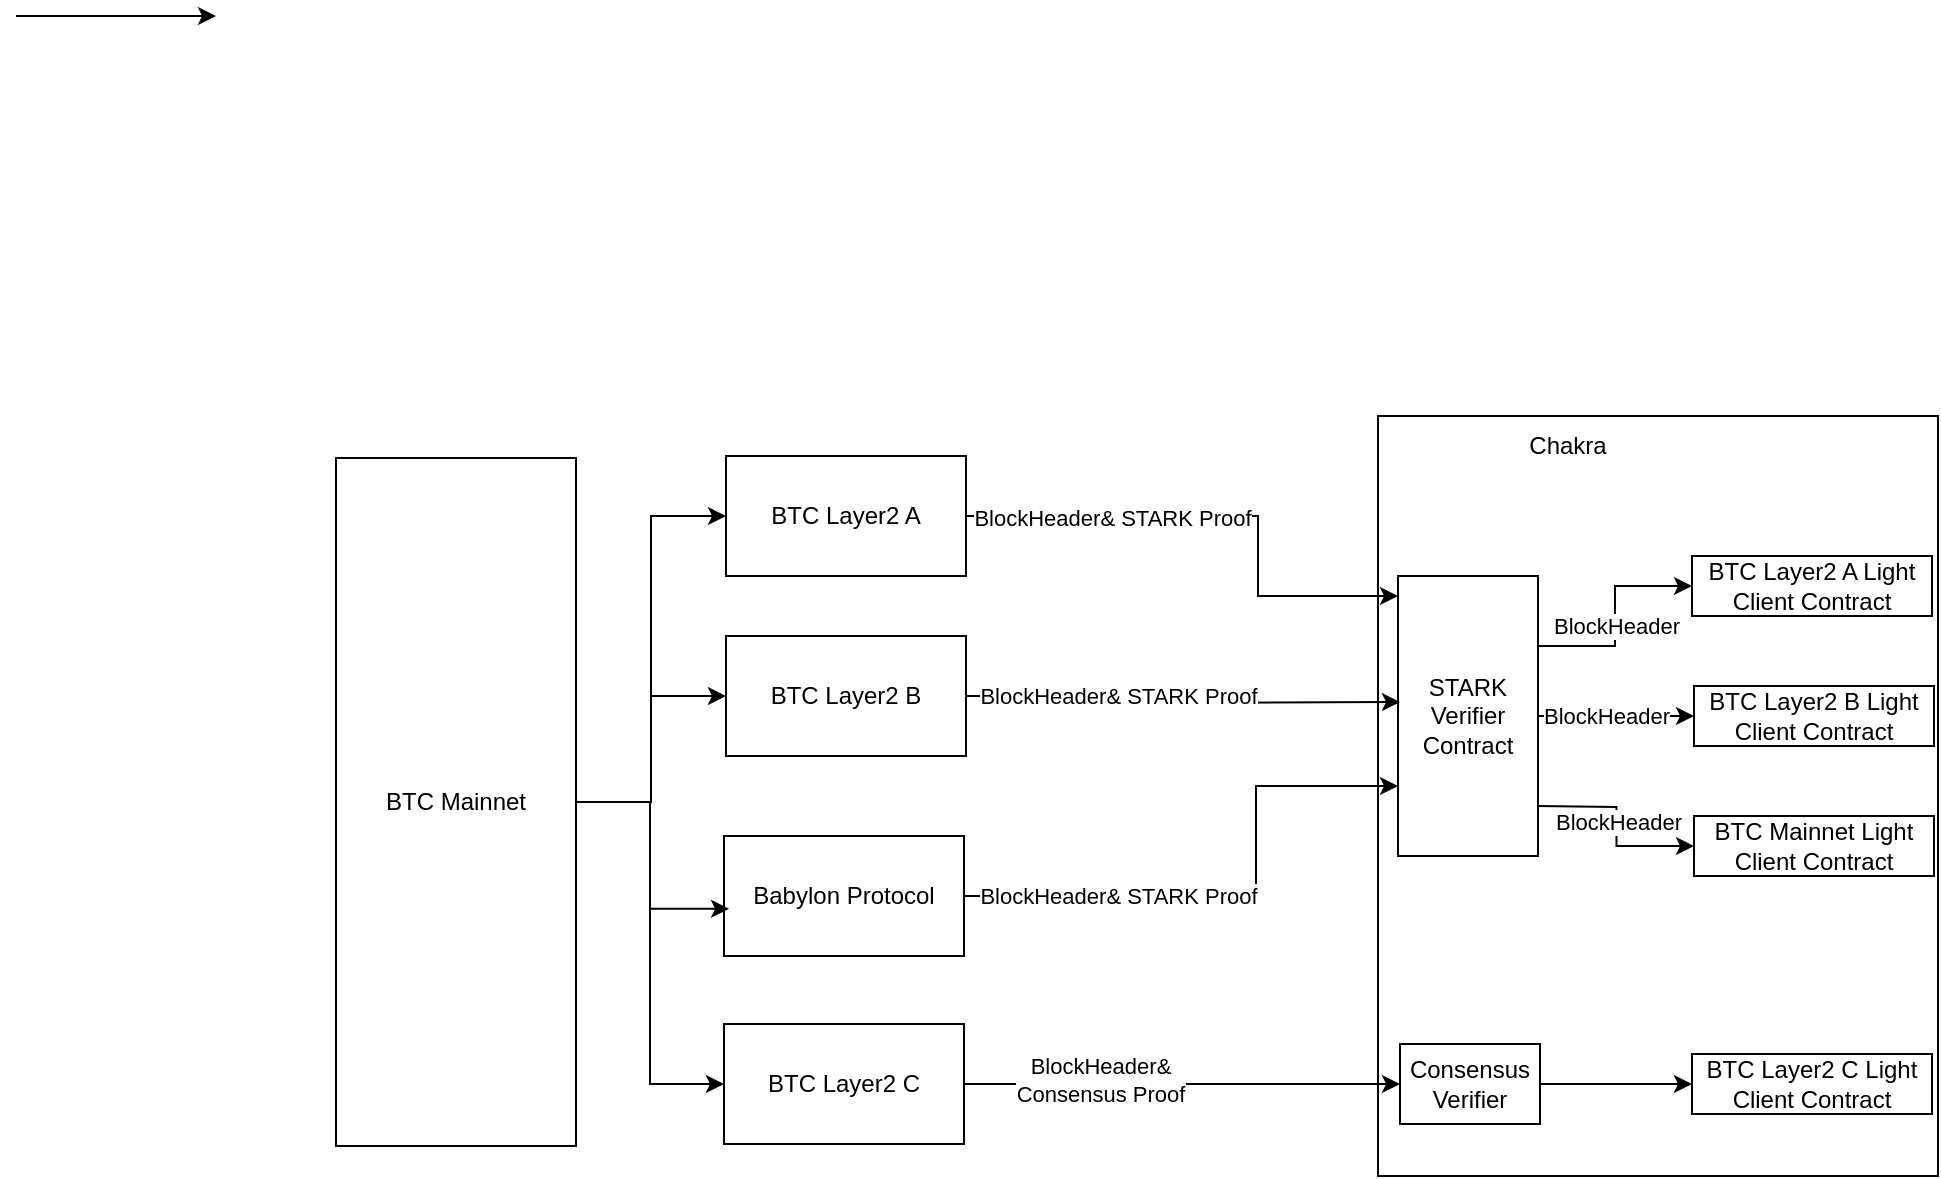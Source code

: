 <mxfile version="24.4.0" type="github">
  <diagram name="第 1 页" id="_60g1mkoigNDN3CVIJtQ">
    <mxGraphModel dx="2732" dy="790" grid="1" gridSize="10" guides="1" tooltips="1" connect="1" arrows="1" fold="1" page="1" pageScale="1" pageWidth="1169" pageHeight="827" math="0" shadow="0">
      <root>
        <mxCell id="0" />
        <mxCell id="1" parent="0" />
        <mxCell id="ekNhHtjQsuW4gUY5oizC-31" value="BTC Layer2 A" style="rounded=0;whiteSpace=wrap;html=1;" vertex="1" parent="1">
          <mxGeometry x="335" y="290" width="120" height="60" as="geometry" />
        </mxCell>
        <mxCell id="ekNhHtjQsuW4gUY5oizC-32" value="BTC Layer2 B" style="rounded=0;whiteSpace=wrap;html=1;" vertex="1" parent="1">
          <mxGeometry x="335" y="380" width="120" height="60" as="geometry" />
        </mxCell>
        <mxCell id="ekNhHtjQsuW4gUY5oizC-33" value="BTC Layer2 C" style="rounded=0;whiteSpace=wrap;html=1;" vertex="1" parent="1">
          <mxGeometry x="334" y="574" width="120" height="60" as="geometry" />
        </mxCell>
        <mxCell id="ekNhHtjQsuW4gUY5oizC-34" value="" style="rounded=0;whiteSpace=wrap;html=1;" vertex="1" parent="1">
          <mxGeometry x="661" y="270" width="280" height="380" as="geometry" />
        </mxCell>
        <mxCell id="ekNhHtjQsuW4gUY5oizC-35" value="Chakra" style="text;html=1;align=center;verticalAlign=middle;whiteSpace=wrap;rounded=0;" vertex="1" parent="1">
          <mxGeometry x="726" y="270" width="60" height="30" as="geometry" />
        </mxCell>
        <mxCell id="ekNhHtjQsuW4gUY5oizC-36" value="BTC Layer2 A Light Client Contract" style="rounded=0;whiteSpace=wrap;html=1;" vertex="1" parent="1">
          <mxGeometry x="818" y="340" width="120" height="30" as="geometry" />
        </mxCell>
        <mxCell id="ekNhHtjQsuW4gUY5oizC-37" value="BTC Layer2 B Light Client Contract" style="rounded=0;whiteSpace=wrap;html=1;" vertex="1" parent="1">
          <mxGeometry x="819" y="405" width="120" height="30" as="geometry" />
        </mxCell>
        <mxCell id="ekNhHtjQsuW4gUY5oizC-38" style="edgeStyle=orthogonalEdgeStyle;rounded=0;orthogonalLoop=1;jettySize=auto;html=1;exitX=1;exitY=0.25;exitDx=0;exitDy=0;entryX=0;entryY=0.5;entryDx=0;entryDy=0;" edge="1" parent="1" source="ekNhHtjQsuW4gUY5oizC-42" target="ekNhHtjQsuW4gUY5oizC-36">
          <mxGeometry relative="1" as="geometry" />
        </mxCell>
        <mxCell id="ekNhHtjQsuW4gUY5oizC-39" value="BlockHeader" style="edgeLabel;html=1;align=center;verticalAlign=middle;resizable=0;points=[];" vertex="1" connectable="0" parent="ekNhHtjQsuW4gUY5oizC-38">
          <mxGeometry x="-0.062" relative="1" as="geometry">
            <mxPoint y="1" as="offset" />
          </mxGeometry>
        </mxCell>
        <mxCell id="ekNhHtjQsuW4gUY5oizC-40" style="edgeStyle=orthogonalEdgeStyle;rounded=0;orthogonalLoop=1;jettySize=auto;html=1;exitX=1;exitY=0.5;exitDx=0;exitDy=0;entryX=0;entryY=0.5;entryDx=0;entryDy=0;" edge="1" parent="1" source="ekNhHtjQsuW4gUY5oizC-42" target="ekNhHtjQsuW4gUY5oizC-37">
          <mxGeometry relative="1" as="geometry" />
        </mxCell>
        <mxCell id="ekNhHtjQsuW4gUY5oizC-41" value="BlockHeader" style="edgeLabel;html=1;align=center;verticalAlign=middle;resizable=0;points=[];" vertex="1" connectable="0" parent="ekNhHtjQsuW4gUY5oizC-40">
          <mxGeometry x="-0.135" relative="1" as="geometry">
            <mxPoint as="offset" />
          </mxGeometry>
        </mxCell>
        <mxCell id="ekNhHtjQsuW4gUY5oizC-42" value="STARK&lt;br&gt;Verifier&lt;div&gt;Contract&lt;/div&gt;" style="rounded=0;whiteSpace=wrap;html=1;" vertex="1" parent="1">
          <mxGeometry x="671" y="350" width="70" height="140" as="geometry" />
        </mxCell>
        <mxCell id="ekNhHtjQsuW4gUY5oizC-43" style="edgeStyle=orthogonalEdgeStyle;rounded=0;orthogonalLoop=1;jettySize=auto;html=1;" edge="1" parent="1" source="ekNhHtjQsuW4gUY5oizC-31">
          <mxGeometry relative="1" as="geometry">
            <mxPoint x="671" y="360" as="targetPoint" />
            <Array as="points">
              <mxPoint x="601" y="320" />
              <mxPoint x="601" y="360" />
            </Array>
          </mxGeometry>
        </mxCell>
        <mxCell id="ekNhHtjQsuW4gUY5oizC-44" value="BlockHeader&amp;amp; STARK Proof" style="edgeLabel;html=1;align=center;verticalAlign=middle;resizable=0;points=[];" vertex="1" connectable="0" parent="ekNhHtjQsuW4gUY5oizC-43">
          <mxGeometry x="-0.558" y="-1" relative="1" as="geometry">
            <mxPoint x="16" as="offset" />
          </mxGeometry>
        </mxCell>
        <mxCell id="ekNhHtjQsuW4gUY5oizC-45" style="edgeStyle=orthogonalEdgeStyle;rounded=0;orthogonalLoop=1;jettySize=auto;html=1;" edge="1" parent="1" source="ekNhHtjQsuW4gUY5oizC-32">
          <mxGeometry relative="1" as="geometry">
            <mxPoint x="462" y="412.5" as="sourcePoint" />
            <mxPoint x="672" y="413" as="targetPoint" />
            <Array as="points" />
          </mxGeometry>
        </mxCell>
        <mxCell id="ekNhHtjQsuW4gUY5oizC-46" value="BlockHeader&amp;amp; STARK Proof" style="edgeLabel;html=1;align=center;verticalAlign=middle;resizable=0;points=[];" vertex="1" connectable="0" parent="1">
          <mxGeometry x="531" y="410" as="geometry" />
        </mxCell>
        <mxCell id="ekNhHtjQsuW4gUY5oizC-47" style="edgeStyle=orthogonalEdgeStyle;rounded=0;orthogonalLoop=1;jettySize=auto;html=1;entryX=0;entryY=0.5;entryDx=0;entryDy=0;" edge="1" parent="1" source="ekNhHtjQsuW4gUY5oizC-48" target="ekNhHtjQsuW4gUY5oizC-51">
          <mxGeometry relative="1" as="geometry" />
        </mxCell>
        <mxCell id="ekNhHtjQsuW4gUY5oizC-48" value="Consensus&lt;div&gt;Verifier&lt;/div&gt;" style="rounded=0;whiteSpace=wrap;html=1;" vertex="1" parent="1">
          <mxGeometry x="672" y="584" width="70" height="40" as="geometry" />
        </mxCell>
        <mxCell id="ekNhHtjQsuW4gUY5oizC-49" style="edgeStyle=orthogonalEdgeStyle;rounded=0;orthogonalLoop=1;jettySize=auto;html=1;exitX=1;exitY=0.5;exitDx=0;exitDy=0;" edge="1" parent="1" source="ekNhHtjQsuW4gUY5oizC-33" target="ekNhHtjQsuW4gUY5oizC-48">
          <mxGeometry relative="1" as="geometry" />
        </mxCell>
        <mxCell id="ekNhHtjQsuW4gUY5oizC-50" value="BlockHeader&amp;amp;&lt;div&gt;Consensus Proof&lt;/div&gt;" style="edgeLabel;html=1;align=center;verticalAlign=middle;resizable=0;points=[];" vertex="1" connectable="0" parent="ekNhHtjQsuW4gUY5oizC-49">
          <mxGeometry x="-0.377" y="2" relative="1" as="geometry">
            <mxPoint as="offset" />
          </mxGeometry>
        </mxCell>
        <mxCell id="ekNhHtjQsuW4gUY5oizC-51" value="BTC Layer2 C Light Client Contract" style="rounded=0;whiteSpace=wrap;html=1;" vertex="1" parent="1">
          <mxGeometry x="818" y="589" width="120" height="30" as="geometry" />
        </mxCell>
        <mxCell id="ekNhHtjQsuW4gUY5oizC-52" value="Babylon Protocol" style="rounded=0;whiteSpace=wrap;html=1;" vertex="1" parent="1">
          <mxGeometry x="334" y="480" width="120" height="60" as="geometry" />
        </mxCell>
        <mxCell id="ekNhHtjQsuW4gUY5oizC-53" style="edgeStyle=orthogonalEdgeStyle;rounded=0;orthogonalLoop=1;jettySize=auto;html=1;entryX=0;entryY=0.75;entryDx=0;entryDy=0;exitX=1;exitY=0.5;exitDx=0;exitDy=0;" edge="1" parent="1" target="ekNhHtjQsuW4gUY5oizC-42" source="ekNhHtjQsuW4gUY5oizC-52">
          <mxGeometry relative="1" as="geometry">
            <mxPoint x="460" y="510" as="sourcePoint" />
            <mxPoint x="670" y="480" as="targetPoint" />
            <Array as="points">
              <mxPoint x="600" y="510" />
              <mxPoint x="600" y="455" />
            </Array>
          </mxGeometry>
        </mxCell>
        <mxCell id="ekNhHtjQsuW4gUY5oizC-54" value="BlockHeader&amp;amp; STARK Proof" style="edgeLabel;html=1;align=center;verticalAlign=middle;resizable=0;points=[];" vertex="1" connectable="0" parent="1">
          <mxGeometry x="531" y="510" as="geometry" />
        </mxCell>
        <mxCell id="ekNhHtjQsuW4gUY5oizC-55" value="BTC Mainnet Light Client Contract" style="rounded=0;whiteSpace=wrap;html=1;" vertex="1" parent="1">
          <mxGeometry x="819" y="470" width="120" height="30" as="geometry" />
        </mxCell>
        <mxCell id="ekNhHtjQsuW4gUY5oizC-56" style="edgeStyle=orthogonalEdgeStyle;rounded=0;orthogonalLoop=1;jettySize=auto;html=1;exitX=1;exitY=0.25;exitDx=0;exitDy=0;entryX=0;entryY=0.5;entryDx=0;entryDy=0;" edge="1" parent="1" target="ekNhHtjQsuW4gUY5oizC-55">
          <mxGeometry relative="1" as="geometry">
            <mxPoint x="740.5" y="465" as="sourcePoint" />
            <mxPoint x="820.5" y="435" as="targetPoint" />
          </mxGeometry>
        </mxCell>
        <mxCell id="ekNhHtjQsuW4gUY5oizC-57" value="BlockHeader" style="edgeLabel;html=1;align=center;verticalAlign=middle;resizable=0;points=[];" vertex="1" connectable="0" parent="ekNhHtjQsuW4gUY5oizC-56">
          <mxGeometry x="-0.062" relative="1" as="geometry">
            <mxPoint y="1" as="offset" />
          </mxGeometry>
        </mxCell>
        <mxCell id="ekNhHtjQsuW4gUY5oizC-62" value="" style="edgeStyle=orthogonalEdgeStyle;rounded=0;orthogonalLoop=1;jettySize=auto;html=1;entryX=0;entryY=0.5;entryDx=0;entryDy=0;" edge="1" parent="1" source="ekNhHtjQsuW4gUY5oizC-58" target="ekNhHtjQsuW4gUY5oizC-31">
          <mxGeometry relative="1" as="geometry" />
        </mxCell>
        <mxCell id="ekNhHtjQsuW4gUY5oizC-63" style="edgeStyle=orthogonalEdgeStyle;rounded=0;orthogonalLoop=1;jettySize=auto;html=1;entryX=0;entryY=0.5;entryDx=0;entryDy=0;" edge="1" parent="1" source="ekNhHtjQsuW4gUY5oizC-58" target="ekNhHtjQsuW4gUY5oizC-33">
          <mxGeometry relative="1" as="geometry" />
        </mxCell>
        <mxCell id="ekNhHtjQsuW4gUY5oizC-64" style="edgeStyle=orthogonalEdgeStyle;rounded=0;orthogonalLoop=1;jettySize=auto;html=1;entryX=0;entryY=0.5;entryDx=0;entryDy=0;" edge="1" parent="1" source="ekNhHtjQsuW4gUY5oizC-58" target="ekNhHtjQsuW4gUY5oizC-32">
          <mxGeometry relative="1" as="geometry" />
        </mxCell>
        <mxCell id="ekNhHtjQsuW4gUY5oizC-58" value="BTC Mainnet" style="rounded=0;whiteSpace=wrap;html=1;" vertex="1" parent="1">
          <mxGeometry x="140" y="291" width="120" height="344" as="geometry" />
        </mxCell>
        <mxCell id="ekNhHtjQsuW4gUY5oizC-59" value="" style="edgeStyle=none;orthogonalLoop=1;jettySize=auto;html=1;rounded=0;" edge="1" parent="1">
          <mxGeometry width="100" relative="1" as="geometry">
            <mxPoint x="-20" y="70" as="sourcePoint" />
            <mxPoint x="80" y="70" as="targetPoint" />
            <Array as="points" />
          </mxGeometry>
        </mxCell>
        <mxCell id="ekNhHtjQsuW4gUY5oizC-65" style="edgeStyle=orthogonalEdgeStyle;rounded=0;orthogonalLoop=1;jettySize=auto;html=1;entryX=0.021;entryY=0.607;entryDx=0;entryDy=0;entryPerimeter=0;" edge="1" parent="1" source="ekNhHtjQsuW4gUY5oizC-58" target="ekNhHtjQsuW4gUY5oizC-52">
          <mxGeometry relative="1" as="geometry" />
        </mxCell>
      </root>
    </mxGraphModel>
  </diagram>
</mxfile>
